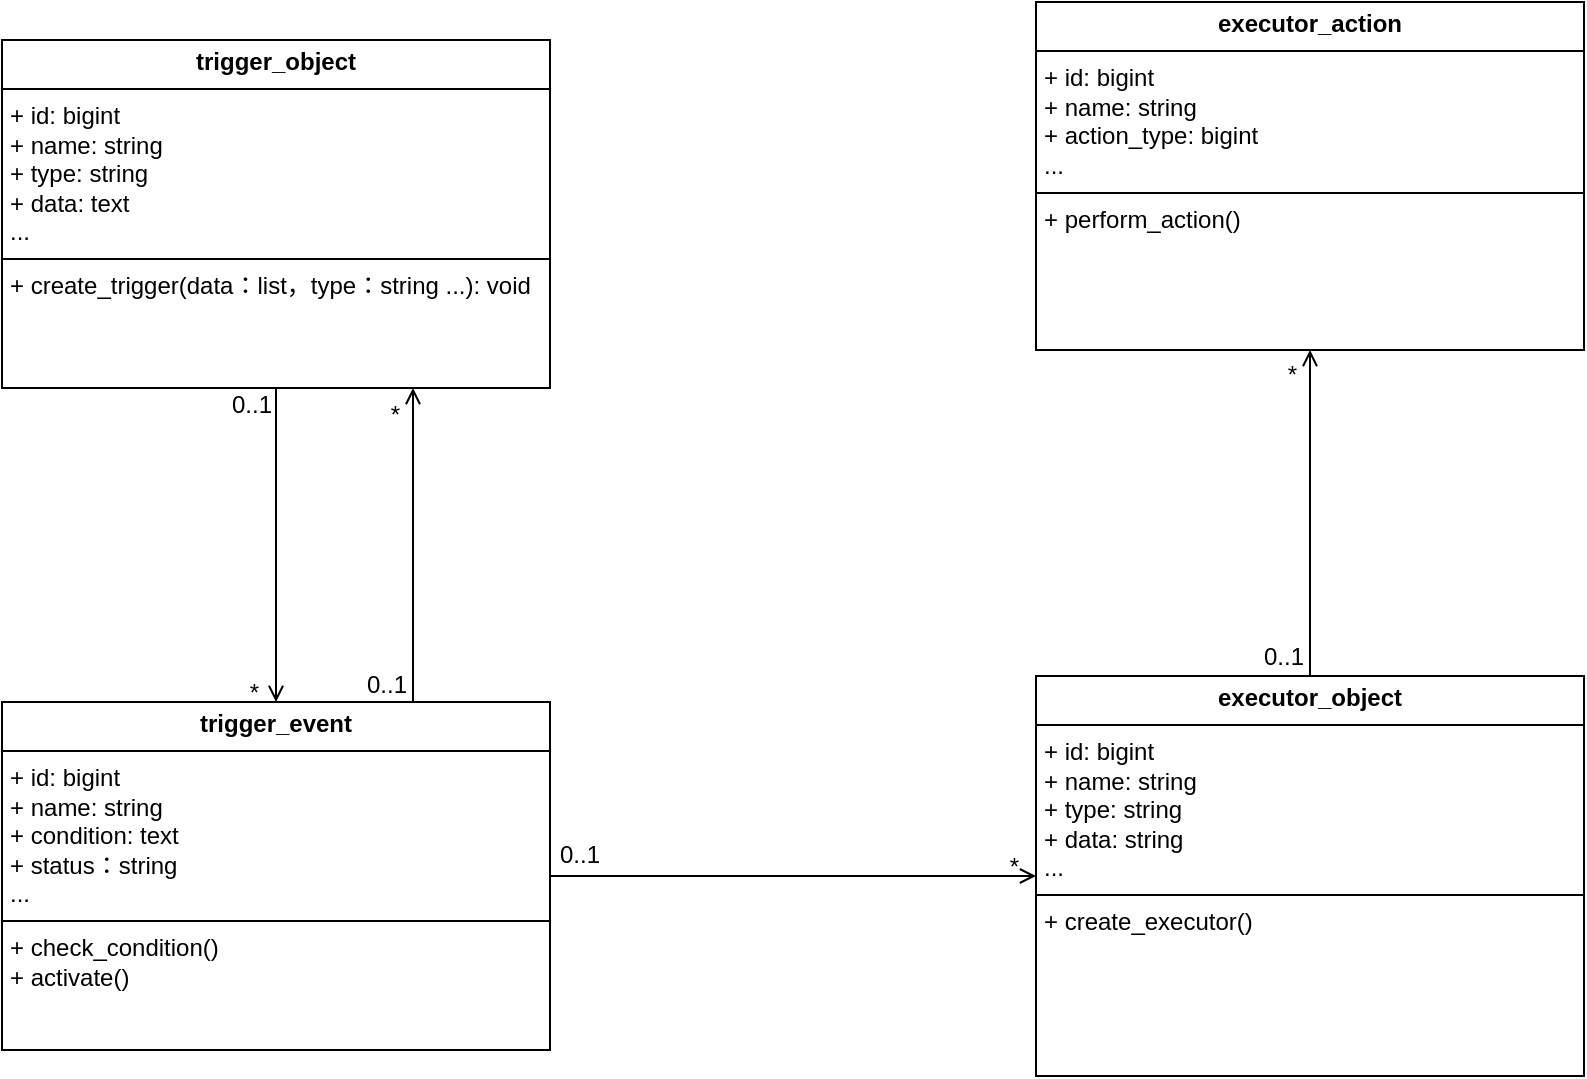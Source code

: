 <mxfile version="26.1.1">
  <diagram id="C5RBs43oDa-KdzZeNtuy" name="Page-1">
    <mxGraphModel dx="-694" dy="1225" grid="0" gridSize="10" guides="1" tooltips="1" connect="1" arrows="1" fold="1" page="0" pageScale="1" pageWidth="827" pageHeight="1169" math="0" shadow="0">
      <root>
        <mxCell id="WIyWlLk6GJQsqaUBKTNV-0" />
        <mxCell id="WIyWlLk6GJQsqaUBKTNV-1" parent="WIyWlLk6GJQsqaUBKTNV-0" />
        <mxCell id="dC9somF3lRVfRo-FaVY6-20" value="&lt;p style=&quot;margin:0px;margin-top:4px;text-align:center;&quot;&gt;&lt;b&gt;trigger_object&lt;/b&gt;&lt;/p&gt;&lt;hr size=&quot;1&quot; style=&quot;border-style:solid;&quot;&gt;&lt;p style=&quot;margin:0px;margin-left:4px;&quot;&gt;&lt;span style=&quot;background-color: transparent; color: light-dark(rgb(0, 0, 0), rgb(255, 255, 255));&quot;&gt;+ id: bigint&lt;/span&gt;&lt;/p&gt;&lt;p style=&quot;margin:0px;margin-left:4px;&quot;&gt;&lt;span style=&quot;background-color: transparent; color: light-dark(rgb(0, 0, 0), rgb(255, 255, 255));&quot;&gt;+ name: string&lt;/span&gt;&lt;/p&gt;&lt;p style=&quot;margin:0px;margin-left:4px;&quot;&gt;+ type: string&lt;/p&gt;&lt;p style=&quot;margin:0px;margin-left:4px;&quot;&gt;+ data: text&lt;/p&gt;&lt;p style=&quot;margin:0px;margin-left:4px;&quot;&gt;...&lt;/p&gt;&lt;hr size=&quot;1&quot; style=&quot;border-style:solid;&quot;&gt;&lt;p style=&quot;margin:0px;margin-left:4px;&quot;&gt;&lt;span style=&quot;background-color: transparent; color: light-dark(rgb(0, 0, 0), rgb(255, 255, 255));&quot;&gt;+ create_trigger(data：list，type：string ...): void&lt;/span&gt;&lt;/p&gt;&lt;p style=&quot;margin:0px;margin-left:4px;&quot;&gt;&lt;br&gt;&lt;/p&gt;" style="verticalAlign=top;align=left;overflow=fill;html=1;whiteSpace=wrap;" parent="WIyWlLk6GJQsqaUBKTNV-1" vertex="1">
          <mxGeometry x="2135" y="-237" width="274" height="174" as="geometry" />
        </mxCell>
        <mxCell id="dC9somF3lRVfRo-FaVY6-21" value="&lt;p style=&quot;margin:0px;margin-top:4px;text-align:center;&quot;&gt;&lt;b&gt;executor_object&lt;/b&gt;&lt;/p&gt;&lt;hr size=&quot;1&quot; style=&quot;border-style:solid;&quot;&gt;&lt;p style=&quot;margin: 0px 0px 0px 4px;&quot;&gt;&lt;span style=&quot;background-color: transparent; color: light-dark(rgb(0, 0, 0), rgb(255, 255, 255));&quot;&gt;+ id: bigint&lt;/span&gt;&lt;/p&gt;&lt;p style=&quot;margin: 0px 0px 0px 4px;&quot;&gt;&lt;span style=&quot;background-color: transparent; color: light-dark(rgb(0, 0, 0), rgb(255, 255, 255));&quot;&gt;+ name: string&lt;/span&gt;&lt;/p&gt;&lt;p style=&quot;margin: 0px 0px 0px 4px;&quot;&gt;+ type: string&lt;/p&gt;&lt;p style=&quot;margin: 0px 0px 0px 4px;&quot;&gt;+ data: string&lt;/p&gt;&lt;p style=&quot;margin: 0px 0px 0px 4px;&quot;&gt;...&lt;/p&gt;&lt;hr size=&quot;1&quot; style=&quot;border-style:solid;&quot;&gt;&lt;p style=&quot;margin:0px;margin-left:4px;&quot;&gt;&lt;span style=&quot;background-color: transparent; color: light-dark(rgb(0, 0, 0), rgb(255, 255, 255));&quot;&gt;+ create_executor()&lt;/span&gt;&lt;/p&gt;&lt;p style=&quot;margin:0px;margin-left:4px;&quot;&gt;&lt;br&gt;&lt;/p&gt;" style="verticalAlign=top;align=left;overflow=fill;html=1;whiteSpace=wrap;" parent="WIyWlLk6GJQsqaUBKTNV-1" vertex="1">
          <mxGeometry x="2652" y="81" width="274" height="200" as="geometry" />
        </mxCell>
        <mxCell id="dC9somF3lRVfRo-FaVY6-24" value="&lt;p style=&quot;margin:0px;margin-top:4px;text-align:center;&quot;&gt;&lt;b&gt;trigger_event&lt;/b&gt;&lt;/p&gt;&lt;hr size=&quot;1&quot; style=&quot;border-style:solid;&quot;&gt;&lt;p style=&quot;margin:0px;margin-left:4px;&quot;&gt;&lt;span style=&quot;background-color: transparent; color: light-dark(rgb(0, 0, 0), rgb(255, 255, 255));&quot;&gt;+ id: bigint&lt;/span&gt;&lt;/p&gt;&lt;p style=&quot;margin:0px;margin-left:4px;&quot;&gt;&lt;span style=&quot;background-color: transparent; color: light-dark(rgb(0, 0, 0), rgb(255, 255, 255));&quot;&gt;+ name: string&lt;/span&gt;&lt;/p&gt;&lt;p style=&quot;margin:0px;margin-left:4px;&quot;&gt;+ condition: text&lt;/p&gt;&lt;p style=&quot;margin:0px;margin-left:4px;&quot;&gt;+ status：string&lt;/p&gt;&lt;p style=&quot;margin:0px;margin-left:4px;&quot;&gt;...&lt;/p&gt;&lt;hr size=&quot;1&quot; style=&quot;border-style:solid;&quot;&gt;&lt;p style=&quot;margin:0px;margin-left:4px;&quot;&gt;&lt;span style=&quot;background-color: transparent; color: light-dark(rgb(0, 0, 0), rgb(255, 255, 255));&quot;&gt;+ check_condition()&lt;br&gt;+ activate()&lt;/span&gt;&lt;/p&gt;&lt;p style=&quot;margin:0px;margin-left:4px;&quot;&gt;&lt;br&gt;&lt;/p&gt;" style="verticalAlign=top;align=left;overflow=fill;html=1;whiteSpace=wrap;" parent="WIyWlLk6GJQsqaUBKTNV-1" vertex="1">
          <mxGeometry x="2135" y="94" width="274" height="174" as="geometry" />
        </mxCell>
        <mxCell id="dC9somF3lRVfRo-FaVY6-25" value="&lt;p style=&quot;margin:0px;margin-top:4px;text-align:center;&quot;&gt;&lt;b&gt;executor_action&lt;/b&gt;&lt;/p&gt;&lt;hr size=&quot;1&quot; style=&quot;border-style:solid;&quot;&gt;&lt;p style=&quot;margin:0px;margin-left:4px;&quot;&gt;&lt;span style=&quot;background-color: transparent; color: light-dark(rgb(0, 0, 0), rgb(255, 255, 255));&quot;&gt;+ id: bigint&lt;/span&gt;&lt;/p&gt;&lt;p style=&quot;margin:0px;margin-left:4px;&quot;&gt;&lt;span style=&quot;background-color: transparent; color: light-dark(rgb(0, 0, 0), rgb(255, 255, 255));&quot;&gt;+ name: string&lt;/span&gt;&lt;/p&gt;&lt;p style=&quot;margin:0px;margin-left:4px;&quot;&gt;+ action_type: bigint&lt;/p&gt;&lt;p style=&quot;margin:0px;margin-left:4px;&quot;&gt;...&lt;/p&gt;&lt;hr size=&quot;1&quot; style=&quot;border-style:solid;&quot;&gt;&lt;p style=&quot;margin:0px;margin-left:4px;&quot;&gt;&lt;span style=&quot;background-color: transparent; color: light-dark(rgb(0, 0, 0), rgb(255, 255, 255));&quot;&gt;+ perform_action()&lt;/span&gt;&lt;/p&gt;&lt;p style=&quot;margin:0px;margin-left:4px;&quot;&gt;&lt;br&gt;&lt;/p&gt;" style="verticalAlign=top;align=left;overflow=fill;html=1;whiteSpace=wrap;" parent="WIyWlLk6GJQsqaUBKTNV-1" vertex="1">
          <mxGeometry x="2652" y="-256" width="274" height="174" as="geometry" />
        </mxCell>
        <mxCell id="dC9somF3lRVfRo-FaVY6-31" value="" style="endArrow=open;shadow=0;strokeWidth=1;rounded=0;curved=0;endFill=1;edgeStyle=elbowEdgeStyle;elbow=vertical;entryX=0.5;entryY=0;entryDx=0;entryDy=0;exitX=0.5;exitY=1;exitDx=0;exitDy=0;" parent="WIyWlLk6GJQsqaUBKTNV-1" source="dC9somF3lRVfRo-FaVY6-20" target="dC9somF3lRVfRo-FaVY6-24" edge="1">
          <mxGeometry x="0.5" y="41" relative="1" as="geometry">
            <mxPoint x="1873" y="115.53" as="sourcePoint" />
            <mxPoint x="2001" y="115.53" as="targetPoint" />
            <mxPoint x="-40" y="32" as="offset" />
          </mxGeometry>
        </mxCell>
        <mxCell id="dC9somF3lRVfRo-FaVY6-32" value="0..1" style="resizable=0;align=left;verticalAlign=bottom;labelBackgroundColor=none;fontSize=12;" parent="dC9somF3lRVfRo-FaVY6-31" connectable="0" vertex="1">
          <mxGeometry x="-1" relative="1" as="geometry">
            <mxPoint x="-24" y="17" as="offset" />
          </mxGeometry>
        </mxCell>
        <mxCell id="dC9somF3lRVfRo-FaVY6-33" value="*" style="resizable=0;align=right;verticalAlign=bottom;labelBackgroundColor=none;fontSize=12;" parent="dC9somF3lRVfRo-FaVY6-31" connectable="0" vertex="1">
          <mxGeometry x="1" relative="1" as="geometry">
            <mxPoint x="-7" y="4" as="offset" />
          </mxGeometry>
        </mxCell>
        <mxCell id="dC9somF3lRVfRo-FaVY6-35" value="" style="endArrow=open;shadow=0;strokeWidth=1;rounded=0;curved=0;endFill=1;edgeStyle=elbowEdgeStyle;elbow=vertical;entryX=0.5;entryY=1;entryDx=0;entryDy=0;exitX=0.5;exitY=0;exitDx=0;exitDy=0;" parent="WIyWlLk6GJQsqaUBKTNV-1" source="dC9somF3lRVfRo-FaVY6-21" target="dC9somF3lRVfRo-FaVY6-25" edge="1">
          <mxGeometry x="0.5" y="41" relative="1" as="geometry">
            <mxPoint x="2632" y="26" as="sourcePoint" />
            <mxPoint x="2632" y="110" as="targetPoint" />
            <mxPoint x="-40" y="32" as="offset" />
          </mxGeometry>
        </mxCell>
        <mxCell id="dC9somF3lRVfRo-FaVY6-36" value="0..1" style="resizable=0;align=left;verticalAlign=bottom;labelBackgroundColor=none;fontSize=12;" parent="dC9somF3lRVfRo-FaVY6-35" connectable="0" vertex="1">
          <mxGeometry x="-1" relative="1" as="geometry">
            <mxPoint x="-25" y="-1" as="offset" />
          </mxGeometry>
        </mxCell>
        <mxCell id="dC9somF3lRVfRo-FaVY6-37" value="*" style="resizable=0;align=right;verticalAlign=bottom;labelBackgroundColor=none;fontSize=12;" parent="dC9somF3lRVfRo-FaVY6-35" connectable="0" vertex="1">
          <mxGeometry x="1" relative="1" as="geometry">
            <mxPoint x="-5" y="21" as="offset" />
          </mxGeometry>
        </mxCell>
        <mxCell id="S0q74mxe6qHEjbvTjdwv-3" value="" style="endArrow=open;shadow=0;strokeWidth=1;rounded=0;endFill=1;elbow=vertical;exitX=1;exitY=0.5;exitDx=0;exitDy=0;entryX=0;entryY=0.5;entryDx=0;entryDy=0;" edge="1" parent="WIyWlLk6GJQsqaUBKTNV-1" source="dC9somF3lRVfRo-FaVY6-24" target="dC9somF3lRVfRo-FaVY6-21">
          <mxGeometry x="0.5" y="41" relative="1" as="geometry">
            <mxPoint x="2430" y="180.5" as="sourcePoint" />
            <mxPoint x="2630" y="180.5" as="targetPoint" />
            <mxPoint x="-40" y="32" as="offset" />
          </mxGeometry>
        </mxCell>
        <mxCell id="S0q74mxe6qHEjbvTjdwv-4" value="0..1" style="resizable=0;align=left;verticalAlign=bottom;labelBackgroundColor=none;fontSize=12;" connectable="0" vertex="1" parent="S0q74mxe6qHEjbvTjdwv-3">
          <mxGeometry x="-1" relative="1" as="geometry">
            <mxPoint x="3" y="-2" as="offset" />
          </mxGeometry>
        </mxCell>
        <mxCell id="S0q74mxe6qHEjbvTjdwv-5" value="*" style="resizable=0;align=right;verticalAlign=bottom;labelBackgroundColor=none;fontSize=12;" connectable="0" vertex="1" parent="S0q74mxe6qHEjbvTjdwv-3">
          <mxGeometry x="1" relative="1" as="geometry">
            <mxPoint x="-7" y="4" as="offset" />
          </mxGeometry>
        </mxCell>
        <mxCell id="S0q74mxe6qHEjbvTjdwv-10" value="" style="endArrow=open;shadow=0;strokeWidth=1;rounded=0;curved=0;endFill=1;edgeStyle=elbowEdgeStyle;elbow=vertical;entryX=0.75;entryY=1;entryDx=0;entryDy=0;exitX=0.75;exitY=0;exitDx=0;exitDy=0;" edge="1" parent="WIyWlLk6GJQsqaUBKTNV-1" source="dC9somF3lRVfRo-FaVY6-24" target="dC9somF3lRVfRo-FaVY6-20">
          <mxGeometry x="0.5" y="41" relative="1" as="geometry">
            <mxPoint x="2282" y="-53" as="sourcePoint" />
            <mxPoint x="2282" y="104" as="targetPoint" />
            <mxPoint x="-40" y="32" as="offset" />
          </mxGeometry>
        </mxCell>
        <mxCell id="S0q74mxe6qHEjbvTjdwv-11" value="0..1" style="resizable=0;align=left;verticalAlign=bottom;labelBackgroundColor=none;fontSize=12;" connectable="0" vertex="1" parent="S0q74mxe6qHEjbvTjdwv-10">
          <mxGeometry x="-1" relative="1" as="geometry">
            <mxPoint x="-25" as="offset" />
          </mxGeometry>
        </mxCell>
        <mxCell id="S0q74mxe6qHEjbvTjdwv-12" value="*" style="resizable=0;align=right;verticalAlign=bottom;labelBackgroundColor=none;fontSize=12;" connectable="0" vertex="1" parent="S0q74mxe6qHEjbvTjdwv-10">
          <mxGeometry x="1" relative="1" as="geometry">
            <mxPoint x="-5" y="22" as="offset" />
          </mxGeometry>
        </mxCell>
      </root>
    </mxGraphModel>
  </diagram>
</mxfile>
